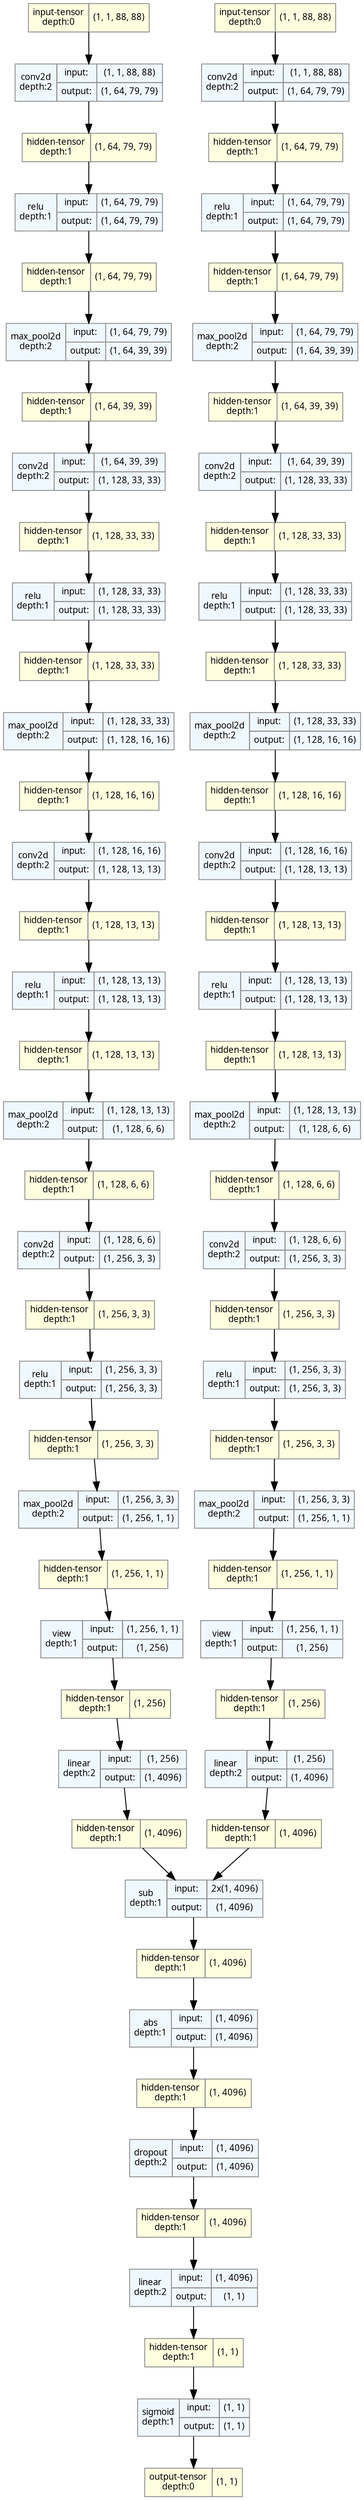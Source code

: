 strict digraph SiameseNets {
	graph [ordering=in rankdir=TB size="40.5,40.5"]
	node [align=left color="#909090" fillcolor="#ffffff90" fontname="Linux libertine" fontsize=10 height=0.2 margin=0 ranksep=0.1 shape=plaintext style=filled]
	edge [fontsize=10]
	0 [label=<
                    <TABLE BORDER="0" CELLBORDER="1"
                    CELLSPACING="0" CELLPADDING="4">
                        <TR><TD BGCOLOR="lightyellow">input-tensor<BR/>depth:0</TD><TD>(1, 1, 88, 88)</TD></TR>
                    </TABLE>> fillcolor=lightyellow]
	1 [label=<
                    <TABLE BORDER="0" CELLBORDER="1"
                    CELLSPACING="0" CELLPADDING="4">
                        <TR><TD BGCOLOR="lightyellow">input-tensor<BR/>depth:0</TD><TD>(1, 1, 88, 88)</TD></TR>
                    </TABLE>> fillcolor=lightyellow]
	2 [label=<
                    <TABLE BORDER="0" CELLBORDER="1"
                    CELLSPACING="0" CELLPADDING="4">
                    <TR>
                        <TD ROWSPAN="2"
                        BGCOLOR="aliceblue">conv2d<BR/>depth:2</TD>
                        <TD>input:</TD>
                        <TD>(1, 1, 88, 88)</TD>
                    </TR>
                    <TR>
                        <TD>output:</TD>
                        <TD>(1, 64, 79, 79)</TD>
                    </TR>
                    
                    </TABLE>> fillcolor=aliceblue]
	3 [label=<
                    <TABLE BORDER="0" CELLBORDER="1"
                    CELLSPACING="0" CELLPADDING="4">
                        <TR><TD BGCOLOR="lightyellow">hidden-tensor<BR/>depth:1</TD><TD>(1, 64, 79, 79)</TD></TR>
                    </TABLE>> fillcolor=lightyellow]
	4 [label=<
                    <TABLE BORDER="0" CELLBORDER="1"
                    CELLSPACING="0" CELLPADDING="4">
                    <TR>
                        <TD ROWSPAN="2"
                        BGCOLOR="aliceblue">relu<BR/>depth:1</TD>
                        <TD>input:</TD>
                        <TD>(1, 64, 79, 79)</TD>
                    </TR>
                    <TR>
                        <TD>output:</TD>
                        <TD>(1, 64, 79, 79)</TD>
                    </TR>
                    
                    </TABLE>> fillcolor=aliceblue]
	5 [label=<
                    <TABLE BORDER="0" CELLBORDER="1"
                    CELLSPACING="0" CELLPADDING="4">
                        <TR><TD BGCOLOR="lightyellow">hidden-tensor<BR/>depth:1</TD><TD>(1, 64, 79, 79)</TD></TR>
                    </TABLE>> fillcolor=lightyellow]
	6 [label=<
                    <TABLE BORDER="0" CELLBORDER="1"
                    CELLSPACING="0" CELLPADDING="4">
                    <TR>
                        <TD ROWSPAN="2"
                        BGCOLOR="aliceblue">max_pool2d<BR/>depth:2</TD>
                        <TD>input:</TD>
                        <TD>(1, 64, 79, 79)</TD>
                    </TR>
                    <TR>
                        <TD>output:</TD>
                        <TD>(1, 64, 39, 39)</TD>
                    </TR>
                    
                    </TABLE>> fillcolor=aliceblue]
	7 [label=<
                    <TABLE BORDER="0" CELLBORDER="1"
                    CELLSPACING="0" CELLPADDING="4">
                        <TR><TD BGCOLOR="lightyellow">hidden-tensor<BR/>depth:1</TD><TD>(1, 64, 39, 39)</TD></TR>
                    </TABLE>> fillcolor=lightyellow]
	8 [label=<
                    <TABLE BORDER="0" CELLBORDER="1"
                    CELLSPACING="0" CELLPADDING="4">
                    <TR>
                        <TD ROWSPAN="2"
                        BGCOLOR="aliceblue">conv2d<BR/>depth:2</TD>
                        <TD>input:</TD>
                        <TD>(1, 64, 39, 39)</TD>
                    </TR>
                    <TR>
                        <TD>output:</TD>
                        <TD>(1, 128, 33, 33)</TD>
                    </TR>
                    
                    </TABLE>> fillcolor=aliceblue]
	9 [label=<
                    <TABLE BORDER="0" CELLBORDER="1"
                    CELLSPACING="0" CELLPADDING="4">
                        <TR><TD BGCOLOR="lightyellow">hidden-tensor<BR/>depth:1</TD><TD>(1, 128, 33, 33)</TD></TR>
                    </TABLE>> fillcolor=lightyellow]
	10 [label=<
                    <TABLE BORDER="0" CELLBORDER="1"
                    CELLSPACING="0" CELLPADDING="4">
                    <TR>
                        <TD ROWSPAN="2"
                        BGCOLOR="aliceblue">relu<BR/>depth:1</TD>
                        <TD>input:</TD>
                        <TD>(1, 128, 33, 33)</TD>
                    </TR>
                    <TR>
                        <TD>output:</TD>
                        <TD>(1, 128, 33, 33)</TD>
                    </TR>
                    
                    </TABLE>> fillcolor=aliceblue]
	11 [label=<
                    <TABLE BORDER="0" CELLBORDER="1"
                    CELLSPACING="0" CELLPADDING="4">
                        <TR><TD BGCOLOR="lightyellow">hidden-tensor<BR/>depth:1</TD><TD>(1, 128, 33, 33)</TD></TR>
                    </TABLE>> fillcolor=lightyellow]
	12 [label=<
                    <TABLE BORDER="0" CELLBORDER="1"
                    CELLSPACING="0" CELLPADDING="4">
                    <TR>
                        <TD ROWSPAN="2"
                        BGCOLOR="aliceblue">max_pool2d<BR/>depth:2</TD>
                        <TD>input:</TD>
                        <TD>(1, 128, 33, 33)</TD>
                    </TR>
                    <TR>
                        <TD>output:</TD>
                        <TD>(1, 128, 16, 16)</TD>
                    </TR>
                    
                    </TABLE>> fillcolor=aliceblue]
	13 [label=<
                    <TABLE BORDER="0" CELLBORDER="1"
                    CELLSPACING="0" CELLPADDING="4">
                        <TR><TD BGCOLOR="lightyellow">hidden-tensor<BR/>depth:1</TD><TD>(1, 128, 16, 16)</TD></TR>
                    </TABLE>> fillcolor=lightyellow]
	14 [label=<
                    <TABLE BORDER="0" CELLBORDER="1"
                    CELLSPACING="0" CELLPADDING="4">
                    <TR>
                        <TD ROWSPAN="2"
                        BGCOLOR="aliceblue">conv2d<BR/>depth:2</TD>
                        <TD>input:</TD>
                        <TD>(1, 128, 16, 16)</TD>
                    </TR>
                    <TR>
                        <TD>output:</TD>
                        <TD>(1, 128, 13, 13)</TD>
                    </TR>
                    
                    </TABLE>> fillcolor=aliceblue]
	15 [label=<
                    <TABLE BORDER="0" CELLBORDER="1"
                    CELLSPACING="0" CELLPADDING="4">
                        <TR><TD BGCOLOR="lightyellow">hidden-tensor<BR/>depth:1</TD><TD>(1, 128, 13, 13)</TD></TR>
                    </TABLE>> fillcolor=lightyellow]
	16 [label=<
                    <TABLE BORDER="0" CELLBORDER="1"
                    CELLSPACING="0" CELLPADDING="4">
                    <TR>
                        <TD ROWSPAN="2"
                        BGCOLOR="aliceblue">relu<BR/>depth:1</TD>
                        <TD>input:</TD>
                        <TD>(1, 128, 13, 13)</TD>
                    </TR>
                    <TR>
                        <TD>output:</TD>
                        <TD>(1, 128, 13, 13)</TD>
                    </TR>
                    
                    </TABLE>> fillcolor=aliceblue]
	17 [label=<
                    <TABLE BORDER="0" CELLBORDER="1"
                    CELLSPACING="0" CELLPADDING="4">
                        <TR><TD BGCOLOR="lightyellow">hidden-tensor<BR/>depth:1</TD><TD>(1, 128, 13, 13)</TD></TR>
                    </TABLE>> fillcolor=lightyellow]
	18 [label=<
                    <TABLE BORDER="0" CELLBORDER="1"
                    CELLSPACING="0" CELLPADDING="4">
                    <TR>
                        <TD ROWSPAN="2"
                        BGCOLOR="aliceblue">max_pool2d<BR/>depth:2</TD>
                        <TD>input:</TD>
                        <TD>(1, 128, 13, 13)</TD>
                    </TR>
                    <TR>
                        <TD>output:</TD>
                        <TD>(1, 128, 6, 6)</TD>
                    </TR>
                    
                    </TABLE>> fillcolor=aliceblue]
	19 [label=<
                    <TABLE BORDER="0" CELLBORDER="1"
                    CELLSPACING="0" CELLPADDING="4">
                        <TR><TD BGCOLOR="lightyellow">hidden-tensor<BR/>depth:1</TD><TD>(1, 128, 6, 6)</TD></TR>
                    </TABLE>> fillcolor=lightyellow]
	20 [label=<
                    <TABLE BORDER="0" CELLBORDER="1"
                    CELLSPACING="0" CELLPADDING="4">
                    <TR>
                        <TD ROWSPAN="2"
                        BGCOLOR="aliceblue">conv2d<BR/>depth:2</TD>
                        <TD>input:</TD>
                        <TD>(1, 128, 6, 6)</TD>
                    </TR>
                    <TR>
                        <TD>output:</TD>
                        <TD>(1, 256, 3, 3)</TD>
                    </TR>
                    
                    </TABLE>> fillcolor=aliceblue]
	21 [label=<
                    <TABLE BORDER="0" CELLBORDER="1"
                    CELLSPACING="0" CELLPADDING="4">
                        <TR><TD BGCOLOR="lightyellow">hidden-tensor<BR/>depth:1</TD><TD>(1, 256, 3, 3)</TD></TR>
                    </TABLE>> fillcolor=lightyellow]
	22 [label=<
                    <TABLE BORDER="0" CELLBORDER="1"
                    CELLSPACING="0" CELLPADDING="4">
                    <TR>
                        <TD ROWSPAN="2"
                        BGCOLOR="aliceblue">relu<BR/>depth:1</TD>
                        <TD>input:</TD>
                        <TD>(1, 256, 3, 3)</TD>
                    </TR>
                    <TR>
                        <TD>output:</TD>
                        <TD>(1, 256, 3, 3)</TD>
                    </TR>
                    
                    </TABLE>> fillcolor=aliceblue]
	23 [label=<
                    <TABLE BORDER="0" CELLBORDER="1"
                    CELLSPACING="0" CELLPADDING="4">
                        <TR><TD BGCOLOR="lightyellow">hidden-tensor<BR/>depth:1</TD><TD>(1, 256, 3, 3)</TD></TR>
                    </TABLE>> fillcolor=lightyellow]
	24 [label=<
                    <TABLE BORDER="0" CELLBORDER="1"
                    CELLSPACING="0" CELLPADDING="4">
                    <TR>
                        <TD ROWSPAN="2"
                        BGCOLOR="aliceblue">max_pool2d<BR/>depth:2</TD>
                        <TD>input:</TD>
                        <TD>(1, 256, 3, 3)</TD>
                    </TR>
                    <TR>
                        <TD>output:</TD>
                        <TD>(1, 256, 1, 1)</TD>
                    </TR>
                    
                    </TABLE>> fillcolor=aliceblue]
	25 [label=<
                    <TABLE BORDER="0" CELLBORDER="1"
                    CELLSPACING="0" CELLPADDING="4">
                        <TR><TD BGCOLOR="lightyellow">hidden-tensor<BR/>depth:1</TD><TD>(1, 256, 1, 1)</TD></TR>
                    </TABLE>> fillcolor=lightyellow]
	26 [label=<
                    <TABLE BORDER="0" CELLBORDER="1"
                    CELLSPACING="0" CELLPADDING="4">
                    <TR>
                        <TD ROWSPAN="2"
                        BGCOLOR="aliceblue">conv2d<BR/>depth:2</TD>
                        <TD>input:</TD>
                        <TD>(1, 1, 88, 88)</TD>
                    </TR>
                    <TR>
                        <TD>output:</TD>
                        <TD>(1, 64, 79, 79)</TD>
                    </TR>
                    
                    </TABLE>> fillcolor=aliceblue]
	27 [label=<
                    <TABLE BORDER="0" CELLBORDER="1"
                    CELLSPACING="0" CELLPADDING="4">
                        <TR><TD BGCOLOR="lightyellow">hidden-tensor<BR/>depth:1</TD><TD>(1, 64, 79, 79)</TD></TR>
                    </TABLE>> fillcolor=lightyellow]
	28 [label=<
                    <TABLE BORDER="0" CELLBORDER="1"
                    CELLSPACING="0" CELLPADDING="4">
                    <TR>
                        <TD ROWSPAN="2"
                        BGCOLOR="aliceblue">relu<BR/>depth:1</TD>
                        <TD>input:</TD>
                        <TD>(1, 64, 79, 79)</TD>
                    </TR>
                    <TR>
                        <TD>output:</TD>
                        <TD>(1, 64, 79, 79)</TD>
                    </TR>
                    
                    </TABLE>> fillcolor=aliceblue]
	29 [label=<
                    <TABLE BORDER="0" CELLBORDER="1"
                    CELLSPACING="0" CELLPADDING="4">
                        <TR><TD BGCOLOR="lightyellow">hidden-tensor<BR/>depth:1</TD><TD>(1, 64, 79, 79)</TD></TR>
                    </TABLE>> fillcolor=lightyellow]
	30 [label=<
                    <TABLE BORDER="0" CELLBORDER="1"
                    CELLSPACING="0" CELLPADDING="4">
                    <TR>
                        <TD ROWSPAN="2"
                        BGCOLOR="aliceblue">max_pool2d<BR/>depth:2</TD>
                        <TD>input:</TD>
                        <TD>(1, 64, 79, 79)</TD>
                    </TR>
                    <TR>
                        <TD>output:</TD>
                        <TD>(1, 64, 39, 39)</TD>
                    </TR>
                    
                    </TABLE>> fillcolor=aliceblue]
	31 [label=<
                    <TABLE BORDER="0" CELLBORDER="1"
                    CELLSPACING="0" CELLPADDING="4">
                        <TR><TD BGCOLOR="lightyellow">hidden-tensor<BR/>depth:1</TD><TD>(1, 64, 39, 39)</TD></TR>
                    </TABLE>> fillcolor=lightyellow]
	32 [label=<
                    <TABLE BORDER="0" CELLBORDER="1"
                    CELLSPACING="0" CELLPADDING="4">
                    <TR>
                        <TD ROWSPAN="2"
                        BGCOLOR="aliceblue">conv2d<BR/>depth:2</TD>
                        <TD>input:</TD>
                        <TD>(1, 64, 39, 39)</TD>
                    </TR>
                    <TR>
                        <TD>output:</TD>
                        <TD>(1, 128, 33, 33)</TD>
                    </TR>
                    
                    </TABLE>> fillcolor=aliceblue]
	33 [label=<
                    <TABLE BORDER="0" CELLBORDER="1"
                    CELLSPACING="0" CELLPADDING="4">
                        <TR><TD BGCOLOR="lightyellow">hidden-tensor<BR/>depth:1</TD><TD>(1, 128, 33, 33)</TD></TR>
                    </TABLE>> fillcolor=lightyellow]
	34 [label=<
                    <TABLE BORDER="0" CELLBORDER="1"
                    CELLSPACING="0" CELLPADDING="4">
                    <TR>
                        <TD ROWSPAN="2"
                        BGCOLOR="aliceblue">relu<BR/>depth:1</TD>
                        <TD>input:</TD>
                        <TD>(1, 128, 33, 33)</TD>
                    </TR>
                    <TR>
                        <TD>output:</TD>
                        <TD>(1, 128, 33, 33)</TD>
                    </TR>
                    
                    </TABLE>> fillcolor=aliceblue]
	35 [label=<
                    <TABLE BORDER="0" CELLBORDER="1"
                    CELLSPACING="0" CELLPADDING="4">
                        <TR><TD BGCOLOR="lightyellow">hidden-tensor<BR/>depth:1</TD><TD>(1, 128, 33, 33)</TD></TR>
                    </TABLE>> fillcolor=lightyellow]
	36 [label=<
                    <TABLE BORDER="0" CELLBORDER="1"
                    CELLSPACING="0" CELLPADDING="4">
                    <TR>
                        <TD ROWSPAN="2"
                        BGCOLOR="aliceblue">max_pool2d<BR/>depth:2</TD>
                        <TD>input:</TD>
                        <TD>(1, 128, 33, 33)</TD>
                    </TR>
                    <TR>
                        <TD>output:</TD>
                        <TD>(1, 128, 16, 16)</TD>
                    </TR>
                    
                    </TABLE>> fillcolor=aliceblue]
	37 [label=<
                    <TABLE BORDER="0" CELLBORDER="1"
                    CELLSPACING="0" CELLPADDING="4">
                        <TR><TD BGCOLOR="lightyellow">hidden-tensor<BR/>depth:1</TD><TD>(1, 128, 16, 16)</TD></TR>
                    </TABLE>> fillcolor=lightyellow]
	38 [label=<
                    <TABLE BORDER="0" CELLBORDER="1"
                    CELLSPACING="0" CELLPADDING="4">
                    <TR>
                        <TD ROWSPAN="2"
                        BGCOLOR="aliceblue">conv2d<BR/>depth:2</TD>
                        <TD>input:</TD>
                        <TD>(1, 128, 16, 16)</TD>
                    </TR>
                    <TR>
                        <TD>output:</TD>
                        <TD>(1, 128, 13, 13)</TD>
                    </TR>
                    
                    </TABLE>> fillcolor=aliceblue]
	39 [label=<
                    <TABLE BORDER="0" CELLBORDER="1"
                    CELLSPACING="0" CELLPADDING="4">
                        <TR><TD BGCOLOR="lightyellow">hidden-tensor<BR/>depth:1</TD><TD>(1, 128, 13, 13)</TD></TR>
                    </TABLE>> fillcolor=lightyellow]
	40 [label=<
                    <TABLE BORDER="0" CELLBORDER="1"
                    CELLSPACING="0" CELLPADDING="4">
                    <TR>
                        <TD ROWSPAN="2"
                        BGCOLOR="aliceblue">relu<BR/>depth:1</TD>
                        <TD>input:</TD>
                        <TD>(1, 128, 13, 13)</TD>
                    </TR>
                    <TR>
                        <TD>output:</TD>
                        <TD>(1, 128, 13, 13)</TD>
                    </TR>
                    
                    </TABLE>> fillcolor=aliceblue]
	41 [label=<
                    <TABLE BORDER="0" CELLBORDER="1"
                    CELLSPACING="0" CELLPADDING="4">
                        <TR><TD BGCOLOR="lightyellow">hidden-tensor<BR/>depth:1</TD><TD>(1, 128, 13, 13)</TD></TR>
                    </TABLE>> fillcolor=lightyellow]
	42 [label=<
                    <TABLE BORDER="0" CELLBORDER="1"
                    CELLSPACING="0" CELLPADDING="4">
                    <TR>
                        <TD ROWSPAN="2"
                        BGCOLOR="aliceblue">max_pool2d<BR/>depth:2</TD>
                        <TD>input:</TD>
                        <TD>(1, 128, 13, 13)</TD>
                    </TR>
                    <TR>
                        <TD>output:</TD>
                        <TD>(1, 128, 6, 6)</TD>
                    </TR>
                    
                    </TABLE>> fillcolor=aliceblue]
	43 [label=<
                    <TABLE BORDER="0" CELLBORDER="1"
                    CELLSPACING="0" CELLPADDING="4">
                        <TR><TD BGCOLOR="lightyellow">hidden-tensor<BR/>depth:1</TD><TD>(1, 128, 6, 6)</TD></TR>
                    </TABLE>> fillcolor=lightyellow]
	44 [label=<
                    <TABLE BORDER="0" CELLBORDER="1"
                    CELLSPACING="0" CELLPADDING="4">
                    <TR>
                        <TD ROWSPAN="2"
                        BGCOLOR="aliceblue">conv2d<BR/>depth:2</TD>
                        <TD>input:</TD>
                        <TD>(1, 128, 6, 6)</TD>
                    </TR>
                    <TR>
                        <TD>output:</TD>
                        <TD>(1, 256, 3, 3)</TD>
                    </TR>
                    
                    </TABLE>> fillcolor=aliceblue]
	45 [label=<
                    <TABLE BORDER="0" CELLBORDER="1"
                    CELLSPACING="0" CELLPADDING="4">
                        <TR><TD BGCOLOR="lightyellow">hidden-tensor<BR/>depth:1</TD><TD>(1, 256, 3, 3)</TD></TR>
                    </TABLE>> fillcolor=lightyellow]
	46 [label=<
                    <TABLE BORDER="0" CELLBORDER="1"
                    CELLSPACING="0" CELLPADDING="4">
                    <TR>
                        <TD ROWSPAN="2"
                        BGCOLOR="aliceblue">relu<BR/>depth:1</TD>
                        <TD>input:</TD>
                        <TD>(1, 256, 3, 3)</TD>
                    </TR>
                    <TR>
                        <TD>output:</TD>
                        <TD>(1, 256, 3, 3)</TD>
                    </TR>
                    
                    </TABLE>> fillcolor=aliceblue]
	47 [label=<
                    <TABLE BORDER="0" CELLBORDER="1"
                    CELLSPACING="0" CELLPADDING="4">
                        <TR><TD BGCOLOR="lightyellow">hidden-tensor<BR/>depth:1</TD><TD>(1, 256, 3, 3)</TD></TR>
                    </TABLE>> fillcolor=lightyellow]
	48 [label=<
                    <TABLE BORDER="0" CELLBORDER="1"
                    CELLSPACING="0" CELLPADDING="4">
                    <TR>
                        <TD ROWSPAN="2"
                        BGCOLOR="aliceblue">max_pool2d<BR/>depth:2</TD>
                        <TD>input:</TD>
                        <TD>(1, 256, 3, 3)</TD>
                    </TR>
                    <TR>
                        <TD>output:</TD>
                        <TD>(1, 256, 1, 1)</TD>
                    </TR>
                    
                    </TABLE>> fillcolor=aliceblue]
	49 [label=<
                    <TABLE BORDER="0" CELLBORDER="1"
                    CELLSPACING="0" CELLPADDING="4">
                        <TR><TD BGCOLOR="lightyellow">hidden-tensor<BR/>depth:1</TD><TD>(1, 256, 1, 1)</TD></TR>
                    </TABLE>> fillcolor=lightyellow]
	50 [label=<
                    <TABLE BORDER="0" CELLBORDER="1"
                    CELLSPACING="0" CELLPADDING="4">
                    <TR>
                        <TD ROWSPAN="2"
                        BGCOLOR="aliceblue">view<BR/>depth:1</TD>
                        <TD>input:</TD>
                        <TD>(1, 256, 1, 1)</TD>
                    </TR>
                    <TR>
                        <TD>output:</TD>
                        <TD>(1, 256)</TD>
                    </TR>
                    
                    </TABLE>> fillcolor=aliceblue]
	51 [label=<
                    <TABLE BORDER="0" CELLBORDER="1"
                    CELLSPACING="0" CELLPADDING="4">
                        <TR><TD BGCOLOR="lightyellow">hidden-tensor<BR/>depth:1</TD><TD>(1, 256)</TD></TR>
                    </TABLE>> fillcolor=lightyellow]
	52 [label=<
                    <TABLE BORDER="0" CELLBORDER="1"
                    CELLSPACING="0" CELLPADDING="4">
                    <TR>
                        <TD ROWSPAN="2"
                        BGCOLOR="aliceblue">view<BR/>depth:1</TD>
                        <TD>input:</TD>
                        <TD>(1, 256, 1, 1)</TD>
                    </TR>
                    <TR>
                        <TD>output:</TD>
                        <TD>(1, 256)</TD>
                    </TR>
                    
                    </TABLE>> fillcolor=aliceblue]
	53 [label=<
                    <TABLE BORDER="0" CELLBORDER="1"
                    CELLSPACING="0" CELLPADDING="4">
                        <TR><TD BGCOLOR="lightyellow">hidden-tensor<BR/>depth:1</TD><TD>(1, 256)</TD></TR>
                    </TABLE>> fillcolor=lightyellow]
	54 [label=<
                    <TABLE BORDER="0" CELLBORDER="1"
                    CELLSPACING="0" CELLPADDING="4">
                    <TR>
                        <TD ROWSPAN="2"
                        BGCOLOR="aliceblue">linear<BR/>depth:2</TD>
                        <TD>input:</TD>
                        <TD>(1, 256)</TD>
                    </TR>
                    <TR>
                        <TD>output:</TD>
                        <TD>(1, 4096)</TD>
                    </TR>
                    
                    </TABLE>> fillcolor=aliceblue]
	55 [label=<
                    <TABLE BORDER="0" CELLBORDER="1"
                    CELLSPACING="0" CELLPADDING="4">
                        <TR><TD BGCOLOR="lightyellow">hidden-tensor<BR/>depth:1</TD><TD>(1, 4096)</TD></TR>
                    </TABLE>> fillcolor=lightyellow]
	56 [label=<
                    <TABLE BORDER="0" CELLBORDER="1"
                    CELLSPACING="0" CELLPADDING="4">
                    <TR>
                        <TD ROWSPAN="2"
                        BGCOLOR="aliceblue">linear<BR/>depth:2</TD>
                        <TD>input:</TD>
                        <TD>(1, 256)</TD>
                    </TR>
                    <TR>
                        <TD>output:</TD>
                        <TD>(1, 4096)</TD>
                    </TR>
                    
                    </TABLE>> fillcolor=aliceblue]
	57 [label=<
                    <TABLE BORDER="0" CELLBORDER="1"
                    CELLSPACING="0" CELLPADDING="4">
                        <TR><TD BGCOLOR="lightyellow">hidden-tensor<BR/>depth:1</TD><TD>(1, 4096)</TD></TR>
                    </TABLE>> fillcolor=lightyellow]
	58 [label=<
                    <TABLE BORDER="0" CELLBORDER="1"
                    CELLSPACING="0" CELLPADDING="4">
                    <TR>
                        <TD ROWSPAN="2"
                        BGCOLOR="aliceblue">sub<BR/>depth:1</TD>
                        <TD>input:</TD>
                        <TD>2x(1, 4096)</TD>
                    </TR>
                    <TR>
                        <TD>output:</TD>
                        <TD>(1, 4096)</TD>
                    </TR>
                    
                    </TABLE>> fillcolor=aliceblue]
	59 [label=<
                    <TABLE BORDER="0" CELLBORDER="1"
                    CELLSPACING="0" CELLPADDING="4">
                        <TR><TD BGCOLOR="lightyellow">hidden-tensor<BR/>depth:1</TD><TD>(1, 4096)</TD></TR>
                    </TABLE>> fillcolor=lightyellow]
	60 [label=<
                    <TABLE BORDER="0" CELLBORDER="1"
                    CELLSPACING="0" CELLPADDING="4">
                    <TR>
                        <TD ROWSPAN="2"
                        BGCOLOR="aliceblue">abs<BR/>depth:1</TD>
                        <TD>input:</TD>
                        <TD>(1, 4096)</TD>
                    </TR>
                    <TR>
                        <TD>output:</TD>
                        <TD>(1, 4096)</TD>
                    </TR>
                    
                    </TABLE>> fillcolor=aliceblue]
	61 [label=<
                    <TABLE BORDER="0" CELLBORDER="1"
                    CELLSPACING="0" CELLPADDING="4">
                        <TR><TD BGCOLOR="lightyellow">hidden-tensor<BR/>depth:1</TD><TD>(1, 4096)</TD></TR>
                    </TABLE>> fillcolor=lightyellow]
	62 [label=<
                    <TABLE BORDER="0" CELLBORDER="1"
                    CELLSPACING="0" CELLPADDING="4">
                    <TR>
                        <TD ROWSPAN="2"
                        BGCOLOR="aliceblue">dropout<BR/>depth:2</TD>
                        <TD>input:</TD>
                        <TD>(1, 4096)</TD>
                    </TR>
                    <TR>
                        <TD>output:</TD>
                        <TD>(1, 4096)</TD>
                    </TR>
                    
                    </TABLE>> fillcolor=aliceblue]
	63 [label=<
                    <TABLE BORDER="0" CELLBORDER="1"
                    CELLSPACING="0" CELLPADDING="4">
                        <TR><TD BGCOLOR="lightyellow">hidden-tensor<BR/>depth:1</TD><TD>(1, 4096)</TD></TR>
                    </TABLE>> fillcolor=lightyellow]
	64 [label=<
                    <TABLE BORDER="0" CELLBORDER="1"
                    CELLSPACING="0" CELLPADDING="4">
                    <TR>
                        <TD ROWSPAN="2"
                        BGCOLOR="aliceblue">linear<BR/>depth:2</TD>
                        <TD>input:</TD>
                        <TD>(1, 4096)</TD>
                    </TR>
                    <TR>
                        <TD>output:</TD>
                        <TD>(1, 1)</TD>
                    </TR>
                    
                    </TABLE>> fillcolor=aliceblue]
	65 [label=<
                    <TABLE BORDER="0" CELLBORDER="1"
                    CELLSPACING="0" CELLPADDING="4">
                        <TR><TD BGCOLOR="lightyellow">hidden-tensor<BR/>depth:1</TD><TD>(1, 1)</TD></TR>
                    </TABLE>> fillcolor=lightyellow]
	66 [label=<
                    <TABLE BORDER="0" CELLBORDER="1"
                    CELLSPACING="0" CELLPADDING="4">
                    <TR>
                        <TD ROWSPAN="2"
                        BGCOLOR="aliceblue">sigmoid<BR/>depth:1</TD>
                        <TD>input:</TD>
                        <TD>(1, 1)</TD>
                    </TR>
                    <TR>
                        <TD>output:</TD>
                        <TD>(1, 1)</TD>
                    </TR>
                    
                    </TABLE>> fillcolor=aliceblue]
	67 [label=<
                    <TABLE BORDER="0" CELLBORDER="1"
                    CELLSPACING="0" CELLPADDING="4">
                        <TR><TD BGCOLOR="lightyellow">output-tensor<BR/>depth:0</TD><TD>(1, 1)</TD></TR>
                    </TABLE>> fillcolor=lightyellow]
	0 -> 2
	3 -> 4
	2 -> 3
	4 -> 5
	5 -> 6
	6 -> 7
	7 -> 8
	9 -> 10
	8 -> 9
	10 -> 11
	11 -> 12
	12 -> 13
	13 -> 14
	15 -> 16
	14 -> 15
	16 -> 17
	17 -> 18
	18 -> 19
	19 -> 20
	21 -> 22
	20 -> 21
	22 -> 23
	23 -> 24
	25 -> 50
	24 -> 25
	1 -> 26
	27 -> 28
	26 -> 27
	28 -> 29
	29 -> 30
	30 -> 31
	31 -> 32
	33 -> 34
	32 -> 33
	34 -> 35
	35 -> 36
	36 -> 37
	37 -> 38
	39 -> 40
	38 -> 39
	40 -> 41
	41 -> 42
	42 -> 43
	43 -> 44
	45 -> 46
	44 -> 45
	46 -> 47
	47 -> 48
	49 -> 52
	48 -> 49
	50 -> 51
	52 -> 53
	51 -> 54
	55 -> 58
	54 -> 55
	53 -> 56
	57 -> 58
	56 -> 57
	59 -> 60
	58 -> 59
	60 -> 61
	61 -> 62
	62 -> 63
	63 -> 64
	65 -> 66
	64 -> 65
	66 -> 67
}
